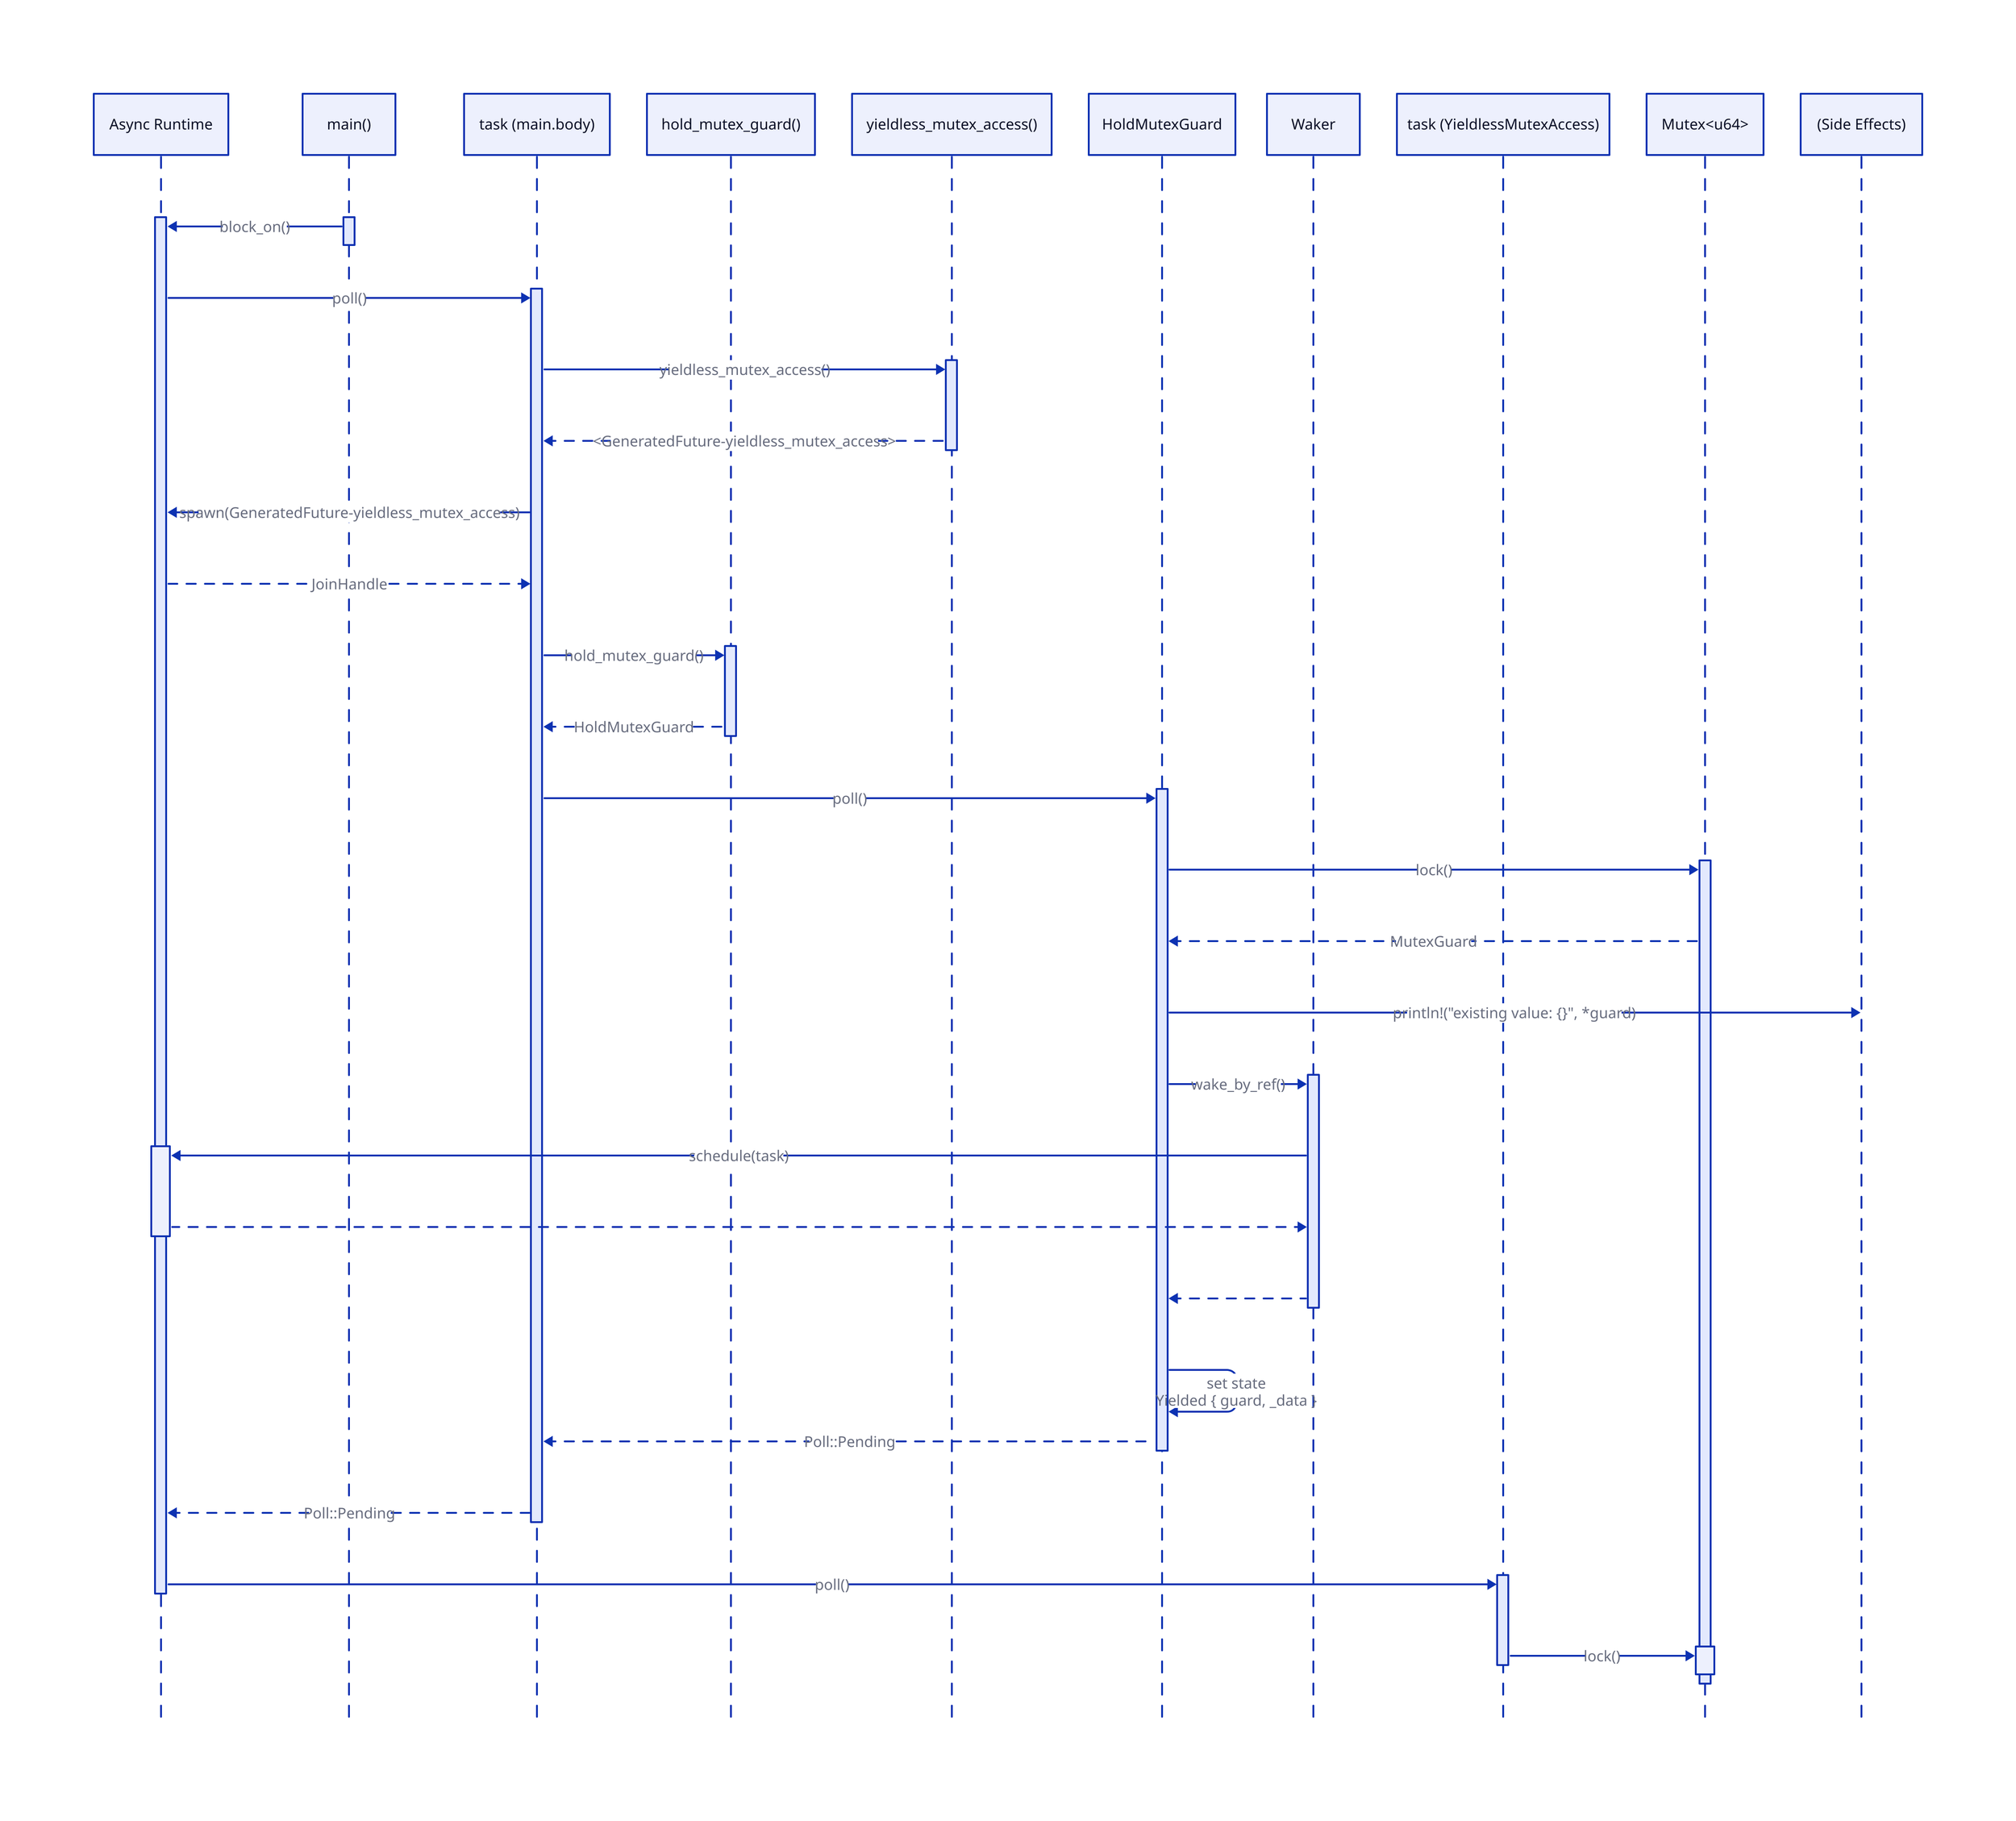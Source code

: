 shape: sequence_diagram

runtime: Async Runtime
main: main()
main_task: task (main.body)
fn_hold_mutex_guard: hold_mutex_guard()
fn_yieldless_mutex_access: yieldless_mutex_access()
hold_mutex_guard: HoldMutexGuard
waker: Waker
yieldless_mutex_access: task (YieldlessMutexAccess)
mutex: Mutex<u64>
sa: (Side Effects)

main.fn -> runtime.block: block_on()
runtime.block -> main_task.poll1: poll()

main_task.poll1 -> fn_yieldless_mutex_access.fn: yieldless_mutex_access()
main_task.poll1 <- fn_yieldless_mutex_access.fn: <GeneratedFuture-yieldless_mutex_access> {
  style.stroke-dash: 5
}
main_task.poll1 -> runtime.block: spawn(GeneratedFuture-yieldless_mutex_access)
main_task.poll1 <- runtime.block: JoinHandle {
  style.stroke-dash: 5
}

main_task.poll1 -> fn_hold_mutex_guard.fn: hold_mutex_guard()
main_task.poll1 <- fn_hold_mutex_guard.fn: HoldMutexGuard {
  style.stroke-dash: 5
}

main_task.poll1 -> hold_mutex_guard.poll1: poll()
hold_mutex_guard.poll1 -> mutex.lock1: lock()
hold_mutex_guard.poll1 <- mutex.lock1: MutexGuard {
  style.stroke-dash: 5
}
hold_mutex_guard.poll1 -> sa: println!("existing value: \{\}", *guard)

hold_mutex_guard.poll1 -> waker.fn: wake_by_ref()
waker.fn -> runtime.block.schedule: schedule(task)
waker.fn <- runtime.block.schedule: {
  style.stroke-dash: 5
}
hold_mutex_guard.poll1 <- waker.fn: {
  style.stroke-dash: 5
}

hold_mutex_guard.poll1 -> hold_mutex_guard.poll1: set state \nYielded \{ guard, _data \}
main_task.poll1 <- hold_mutex_guard.poll1: Poll::Pending {
  style.stroke-dash: 5
}
runtime.block <- main_task.poll1: Poll::Pending {
  style.stroke-dash: 5
}

runtime.block -> yieldless_mutex_access.poll1: poll()
yieldless_mutex_access.poll1 -> mutex.lock1.lock2: lock()
